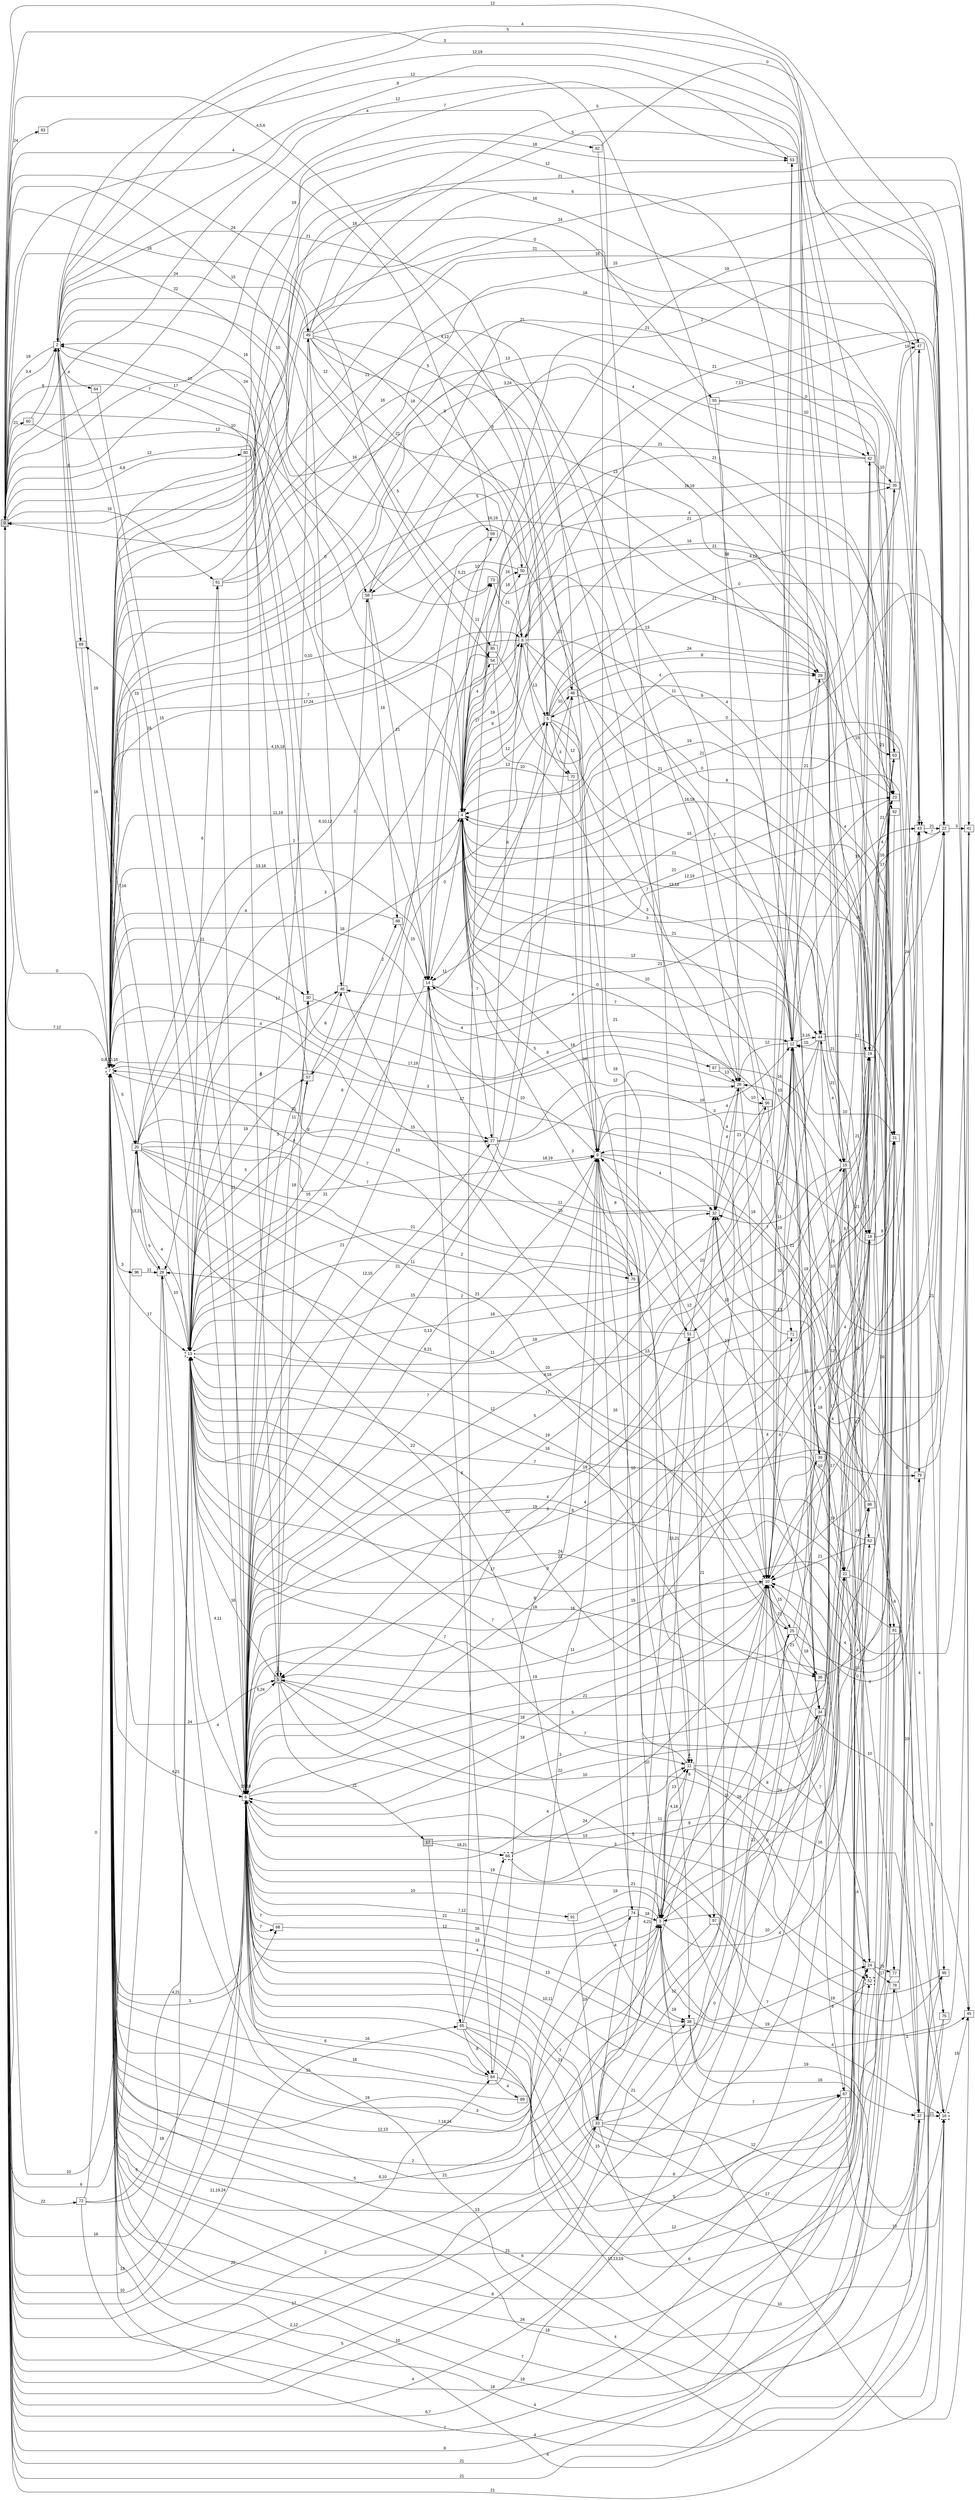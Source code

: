 digraph "NDFA" {
  rankdir=LR
  node [shape=box width=0.1 height=0.1 fontname=Arial]
  edge [fontname=Arial]
/* Estados */
 s0 [label="0" style="filled"] /* I:1 F:0 D:0 */
 s1 [label="1" style="filled"] /* I:1 F:0 D:0 */
 s2 [label="2" ] /* I:0 F:0 D:0 */
 s3 [label="3" ] /* I:0 F:0 D:0 */
 s4 [label="4" ] /* I:0 F:0 D:0 */
 s5 [label="5" ] /* I:0 F:0 D:0 */
 s6 [label="6" ] /* I:0 F:0 D:0 */
 s7 [label="7" style="bold,dashed"] /* I:0 F:1 D:0 */
 s8 [label="8" ] /* I:0 F:0 D:0 */
 s9 [label="9" ] /* I:0 F:0 D:0 */
 s10 [label="10" ] /* I:0 F:0 D:0 */
 s11 [label="11" ] /* I:0 F:0 D:0 */
 s12 [label="12" ] /* I:0 F:0 D:0 */
 s13 [label="13" style="bold,dashed"] /* I:0 F:1 D:0 */
 s14 [label="14" ] /* I:0 F:0 D:0 */
 s15 [label="15" ] /* I:0 F:0 D:0 */
 s16 [label="16" style="bold,dashed"] /* I:0 F:1 D:0 */
 s17 [label="17" style="filled"] /* I:1 F:0 D:0 */
 s18 [label="18" ] /* I:0 F:0 D:0 */
 s19 [label="19" ] /* I:0 F:0 D:0 */
 s20 [label="20" ] /* I:0 F:0 D:0 */
 s21 [label="21" ] /* I:0 F:0 D:0 */
 s22 [label="22" ] /* I:0 F:0 D:0 */
 s23 [label="23" ] /* I:0 F:0 D:0 */
 s24 [label="24" ] /* I:0 F:0 D:0 */
 s25 [label="25" ] /* I:0 F:0 D:0 */
 s26 [label="26" ] /* I:0 F:0 D:0 */
 s27 [label="27" ] /* I:0 F:0 D:0 */
 s28 [label="28" ] /* I:0 F:0 D:0 */
 s29 [label="29" ] /* I:0 F:0 D:0 */
 s30 [label="30" ] /* I:0 F:0 D:0 */
 s31 [label="31" ] /* I:0 F:0 D:0 */
 s32 [label="32" ] /* I:0 F:0 D:0 */
 s33 [label="33" ] /* I:0 F:0 D:0 */
 s34 [label="34" ] /* I:0 F:0 D:0 */
 s35 [label="35" ] /* I:0 F:0 D:0 */
 s36 [label="36" ] /* I:0 F:0 D:0 */
 s37 [label="37" ] /* I:0 F:0 D:0 */
 s38 [label="38" ] /* I:0 F:0 D:0 */
 s39 [label="39" ] /* I:0 F:0 D:0 */
 s41 [label="41" ] /* I:0 F:0 D:0 */
 s42 [label="42" ] /* I:0 F:0 D:0 */
 s43 [label="43" ] /* I:0 F:0 D:0 */
 s44 [label="44" ] /* I:0 F:0 D:0 */
 s45 [label="45" ] /* I:0 F:0 D:0 */
 s46 [label="46" ] /* I:0 F:0 D:0 */
 s47 [label="47" ] /* I:0 F:0 D:0 */
 s48 [label="48" ] /* I:0 F:0 D:0 */
 s49 [label="49" ] /* I:0 F:0 D:0 */
 s50 [label="50" ] /* I:0 F:0 D:0 */
 s51 [label="51" ] /* I:0 F:0 D:0 */
 s52 [label="52" style="bold,dashed"] /* I:0 F:1 D:0 */
 s53 [label="53" ] /* I:0 F:0 D:0 */
 s54 [label="54" ] /* I:0 F:0 D:0 */
 s55 [label="55" ] /* I:0 F:0 D:0 */
 s56 [label="56" ] /* I:0 F:0 D:0 */
 s57 [label="57" ] /* I:0 F:0 D:0 */
 s58 [label="58" ] /* I:0 F:0 D:0 */
 s59 [label="59" ] /* I:0 F:0 D:0 */
 s60 [label="60" ] /* I:0 F:0 D:0 */
 s61 [label="61" ] /* I:0 F:0 D:0 */
 s62 [label="62" ] /* I:0 F:0 D:0 */
 s63 [label="63" ] /* I:0 F:0 D:0 */
 s64 [label="64" ] /* I:0 F:0 D:0 */
 s65 [label="65" ] /* I:0 F:0 D:0 */
 s66 [label="66" style="bold,dashed"] /* I:0 F:1 D:0 */
 s67 [label="67" ] /* I:0 F:0 D:0 */
 s68 [label="68" ] /* I:0 F:0 D:0 */
 s69 [label="69" ] /* I:0 F:0 D:0 */
 s70 [label="70" ] /* I:0 F:0 D:0 */
 s71 [label="71" ] /* I:0 F:0 D:0 */
 s72 [label="72" ] /* I:0 F:0 D:0 */
 s73 [label="73" ] /* I:0 F:0 D:0 */
 s74 [label="74" ] /* I:0 F:0 D:0 */
 s75 [label="75" ] /* I:0 F:0 D:0 */
 s76 [label="76" ] /* I:0 F:0 D:0 */
 s77 [label="77" ] /* I:0 F:0 D:0 */
 s78 [label="78" ] /* I:0 F:0 D:0 */
 s79 [label="79" ] /* I:0 F:0 D:0 */
 s80 [label="80" ] /* I:0 F:0 D:0 */
 s81 [label="81" ] /* I:0 F:0 D:0 */
 s82 [label="82" ] /* I:0 F:0 D:0 */
 s83 [label="83" ] /* I:0 F:0 D:0 */
 s84 [label="84" ] /* I:0 F:0 D:0 */
 s85 [label="85" ] /* I:0 F:0 D:0 */
 s86 [label="86" ] /* I:0 F:0 D:0 */
 s87 [label="87" ] /* I:0 F:0 D:0 */
 s88 [label="88" ] /* I:0 F:0 D:0 */
 s89 [label="89" ] /* I:0 F:0 D:0 */
 s91 [label="91" ] /* I:0 F:0 D:0 */
 s92 [label="92" ] /* I:0 F:0 D:0 */
 s95 [label="95" ] /* I:0 F:0 D:0 */
 s96 [label="96" ] /* I:0 F:0 D:0 */
 s97 [label="97" ] /* I:0 F:0 D:0 */
/* Transiciones */
  s0 -> s2 [label="3,4"]
  s0 -> s3 [label="2"]
  s0 -> s5 [label="4,5,6"]
  s0 -> s6 [label="13"]
  s0 -> s7 [label="0"]
  s0 -> s13 [label="16"]
  s0 -> s20 [label="10"]
  s0 -> s21 [label="6,7"]
  s0 -> s25 [label="10"]
  s0 -> s33 [label="17"]
  s0 -> s38 [label="5"]
  s0 -> s42 [label="3"]
  s0 -> s49 [label="18"]
  s0 -> s53 [label="12"]
  s0 -> s54 [label="15"]
  s0 -> s55 [label="18"]
  s0 -> s58 [label="22"]
  s0 -> s60 [label="21"]
  s0 -> s61 [label="16"]
  s0 -> s62 [label="7"]
  s0 -> s65 [label="11,19,24"]
  s0 -> s72 [label="22"]
  s0 -> s80 [label="4,8"]
  s0 -> s82 [label="19"]
  s0 -> s83 [label="24"]
  s0 -> s84 [label="22"]
  s0 -> s85 [label="24"]
  s1 -> s1 [label="7"]
  s1 -> s13 [label="16"]
  s1 -> s16 [label="5"]
  s1 -> s17 [label="21"]
  s1 -> s24 [label="10"]
  s1 -> s30 [label="11"]
  s1 -> s34 [label="22"]
  s1 -> s57 [label="18"]
  s2 -> s0 [label="19"]
  s2 -> s4 [label="16"]
  s2 -> s8 [label="10"]
  s2 -> s9 [label="12"]
  s2 -> s13 [label="7,16"]
  s2 -> s19 [label="12,19"]
  s2 -> s20 [label="19"]
  s2 -> s22 [label="4"]
  s2 -> s30 [label="17"]
  s2 -> s64 [label="4"]
  s2 -> s69 [label="8"]
  s3 -> s3 [label="10"]
  s3 -> s6 [label="7,12"]
  s3 -> s7 [label="12,13"]
  s3 -> s9 [label="10"]
  s3 -> s11 [label="13"]
  s3 -> s19 [label="0"]
  s3 -> s24 [label="7"]
  s3 -> s34 [label="16"]
  s3 -> s35 [label="4"]
  s3 -> s38 [label="18"]
  s3 -> s51 [label="13,21"]
  s3 -> s67 [label="7"]
  s4 -> s2 [label="24"]
  s4 -> s7 [label="11,19"]
  s4 -> s8 [label="19"]
  s4 -> s9 [label="5"]
  s4 -> s11 [label="18"]
  s4 -> s12 [label="12"]
  s4 -> s13 [label="21"]
  s4 -> s18 [label="21"]
  s4 -> s26 [label="0"]
  s4 -> s27 [label="7"]
  s4 -> s29 [label="13"]
  s4 -> s31 [label="12,19"]
  s4 -> s35 [label="21"]
  s4 -> s38 [label="3"]
  s4 -> s54 [label="4"]
  s4 -> s57 [label="2"]
  s4 -> s59 [label="10"]
  s4 -> s63 [label="4"]
  s4 -> s73 [label="11"]
  s4 -> s79 [label="0"]
  s4 -> s81 [label="16,19"]
  s5 -> s4 [label="12"]
  s5 -> s9 [label="12"]
  s5 -> s11 [label="19"]
  s5 -> s18 [label="7"]
  s5 -> s22 [label="4,12"]
  s5 -> s29 [label="24"]
  s5 -> s43 [label="0"]
  s5 -> s46 [label="11"]
  s5 -> s48 [label="10"]
  s5 -> s70 [label="3"]
  s6 -> s0 [label="10"]
  s6 -> s1 [label="5,24"]
  s6 -> s2 [label="16"]
  s6 -> s5 [label="21"]
  s6 -> s6 [label="15,18"]
  s6 -> s7 [label="4,21"]
  s6 -> s9 [label="7"]
  s6 -> s10 [label="18"]
  s6 -> s12 [label="19"]
  s6 -> s13 [label="4"]
  s6 -> s16 [label="4"]
  s6 -> s18 [label="11"]
  s6 -> s19 [label="5"]
  s6 -> s23 [label="13"]
  s6 -> s27 [label="12,15"]
  s6 -> s30 [label="3"]
  s6 -> s45 [label="21"]
  s6 -> s48 [label="15"]
  s6 -> s49 [label="17"]
  s6 -> s67 [label="21"]
  s6 -> s68 [label="7"]
  s6 -> s84 [label="16"]
  s6 -> s91 [label="10"]
  s6 -> s97 [label="19"]
  s7 -> s0 [label="7,12"]
  s7 -> s1 [label="24"]
  s7 -> s3 [label="6,10"]
  s7 -> s4 [label="4,15,18"]
  s7 -> s6 [label="4,21"]
  s7 -> s7 [label="0,8,10,16"]
  s7 -> s8 [label="7"]
  s7 -> s10 [label="21"]
  s7 -> s12 [label="4"]
  s7 -> s13 [label="17"]
  s7 -> s15 [label="16,19"]
  s7 -> s19 [label="3,24"]
  s7 -> s20 [label="5"]
  s7 -> s22 [label="12"]
  s7 -> s24 [label="21"]
  s7 -> s27 [label="21"]
  s7 -> s30 [label="11"]
  s7 -> s37 [label="4"]
  s7 -> s41 [label="21"]
  s7 -> s42 [label="13"]
  s7 -> s43 [label="0"]
  s7 -> s51 [label="15"]
  s7 -> s68 [label="3"]
  s7 -> s78 [label="19"]
  s7 -> s87 [label="17,19"]
  s7 -> s96 [label="3"]
  s8 -> s4 [label="8"]
  s8 -> s5 [label="13"]
  s8 -> s7 [label="17,24"]
  s8 -> s10 [label="7"]
  s8 -> s12 [label="21"]
  s8 -> s22 [label="7,13"]
  s8 -> s39 [label="11"]
  s8 -> s63 [label="21"]
  s9 -> s6 [label="0,13"]
  s9 -> s7 [label="16"]
  s9 -> s10 [label="12"]
  s9 -> s12 [label="19"]
  s9 -> s14 [label="10"]
  s9 -> s21 [label="13"]
  s9 -> s32 [label="4"]
  s9 -> s37 [label="7"]
  s9 -> s43 [label="7"]
  s9 -> s74 [label="16"]
  s9 -> s76 [label="8"]
  s10 -> s1 [label="19"]
  s10 -> s6 [label="18"]
  s10 -> s7 [label="7,18,24"]
  s10 -> s12 [label="17"]
  s10 -> s13 [label="7"]
  s10 -> s18 [label="2"]
  s10 -> s23 [label="17"]
  s10 -> s25 [label="15"]
  s10 -> s28 [label="3"]
  s10 -> s36 [label="21"]
  s10 -> s45 [label="10"]
  s10 -> s53 [label="10"]
  s10 -> s71 [label="4"]
  s11 -> s3 [label="4,18"]
  s11 -> s11 [label="4"]
  s11 -> s14 [label="15"]
  s11 -> s16 [label="16"]
  s11 -> s18 [label="24"]
  s11 -> s21 [label="8"]
  s12 -> s1 [label="19"]
  s12 -> s7 [label="5,21"]
  s12 -> s10 [label="13"]
  s12 -> s14 [label="7"]
  s12 -> s26 [label="12"]
  s12 -> s29 [label="21"]
  s12 -> s31 [label="10"]
  s12 -> s34 [label="16"]
  s12 -> s39 [label="18"]
  s12 -> s43 [label="19"]
  s12 -> s44 [label="3,16"]
  s13 -> s6 [label="4,11"]
  s13 -> s10 [label="17"]
  s13 -> s11 [label="7"]
  s13 -> s15 [label="18"]
  s13 -> s19 [label="10"]
  s13 -> s21 [label="7"]
  s13 -> s31 [label="21"]
  s13 -> s32 [label="2"]
  s13 -> s46 [label="4"]
  s13 -> s56 [label="18"]
  s13 -> s57 [label="19"]
  s13 -> s61 [label="6"]
  s13 -> s69 [label="15"]
  s13 -> s76 [label="11"]
  s13 -> s79 [label="8"]
  s13 -> s88 [label="4"]
  s14 -> s4 [label="0"]
  s14 -> s6 [label="21"]
  s14 -> s7 [label="13,18"]
  s14 -> s13 [label="16"]
  s14 -> s23 [label="21"]
  s14 -> s84 [label="6"]
  s15 -> s3 [label="21"]
  s15 -> s6 [label="3"]
  s15 -> s7 [label="5"]
  s15 -> s18 [label="21"]
  s15 -> s19 [label="21"]
  s15 -> s24 [label="17"]
  s15 -> s32 [label="11"]
  s15 -> s42 [label="3"]
  s15 -> s44 [label="21"]
  s15 -> s58 [label="13"]
  s15 -> s62 [label="18"]
  s16 -> s6 [label="10,13,19"]
  s16 -> s45 [label="19"]
  s17 -> s52 [label="11"]
  s17 -> s65 [label="12"]
  s17 -> s66 [label="18,21"]
  s18 -> s1 [label="7"]
  s18 -> s3 [label="10"]
  s18 -> s6 [label="16"]
  s18 -> s23 [label="17"]
  s18 -> s31 [label="8"]
  s18 -> s63 [label="4"]
  s19 -> s0 [label="7"]
  s19 -> s4 [label="13,18"]
  s19 -> s12 [label="21"]
  s19 -> s14 [label="21"]
  s19 -> s22 [label="24"]
  s19 -> s23 [label="21"]
  s19 -> s51 [label="10"]
  s19 -> s81 [label="16"]
  s20 -> s4 [label="2"]
  s20 -> s5 [label="18"]
  s20 -> s8 [label="6,10,12"]
  s20 -> s9 [label="7"]
  s20 -> s10 [label="2"]
  s20 -> s13 [label="4"]
  s20 -> s22 [label="11"]
  s20 -> s25 [label="21"]
  s20 -> s27 [label="8"]
  s20 -> s28 [label="5"]
  s20 -> s34 [label="11"]
  s20 -> s36 [label="12"]
  s20 -> s38 [label="22"]
  s21 -> s6 [label="7"]
  s21 -> s9 [label="10"]
  s21 -> s16 [label="8"]
  s21 -> s52 [label="4"]
  s21 -> s77 [label="4"]
  s21 -> s86 [label="24"]
  s22 -> s0 [label="12"]
  s22 -> s4 [label="21"]
  s22 -> s10 [label="0"]
  s22 -> s14 [label="2"]
  s22 -> s26 [label="6"]
  s22 -> s32 [label="4"]
  s22 -> s41 [label="3"]
  s22 -> s43 [label="7"]
  s22 -> s44 [label="16"]
  s23 -> s4 [label="19"]
  s23 -> s6 [label="21"]
  s23 -> s7 [label="21"]
  s23 -> s10 [label="17"]
  s23 -> s12 [label="4"]
  s24 -> s0 [label="8"]
  s24 -> s10 [label="7"]
  s24 -> s12 [label="12"]
  s24 -> s13 [label="4"]
  s24 -> s77 [label="16"]
  s24 -> s78 [label="17"]
  s25 -> s3 [label="11"]
  s25 -> s10 [label="21"]
  s25 -> s13 [label="22"]
  s25 -> s15 [label="10"]
  s25 -> s36 [label="18"]
  s25 -> s47 [label="13"]
  s26 -> s0 [label="21"]
  s26 -> s7 [label="3"]
  s26 -> s10 [label="18"]
  s26 -> s32 [label="4"]
  s26 -> s56 [label="10"]
  s27 -> s8 [label="13"]
  s27 -> s9 [label="18,19"]
  s27 -> s22 [label="4"]
  s27 -> s26 [label="12"]
  s28 -> s0 [label="6"]
  s28 -> s7 [label="13,21"]
  s28 -> s13 [label="10"]
  s29 -> s6 [label="4,18"]
  s29 -> s7 [label="5"]
  s29 -> s23 [label="15"]
  s30 -> s0 [label="12"]
  s30 -> s44 [label="4"]
  s30 -> s56 [label="8"]
  s31 -> s0 [label="21"]
  s31 -> s5 [label="4"]
  s31 -> s7 [label="7"]
  s31 -> s8 [label="21"]
  s31 -> s75 [label="4"]
  s32 -> s0 [label="16"]
  s32 -> s3 [label="8"]
  s32 -> s7 [label="15"]
  s32 -> s26 [label="4"]
  s32 -> s37 [label="18"]
  s33 -> s0 [label="2,12"]
  s33 -> s7 [label="5"]
  s33 -> s11 [label="4,21"]
  s33 -> s22 [label="10"]
  s33 -> s26 [label="12"]
  s33 -> s37 [label="17"]
  s33 -> s39 [label="0"]
  s33 -> s51 [label="10"]
  s33 -> s63 [label="12"]
  s33 -> s74 [label="4"]
  s34 -> s6 [label="13"]
  s34 -> s7 [label="13"]
  s34 -> s19 [label="4"]
  s34 -> s32 [label="4"]
  s34 -> s67 [label="8"]
  s35 -> s4 [label="16,19"]
  s35 -> s6 [label="4"]
  s35 -> s47 [label="19"]
  s36 -> s6 [label="10,11"]
  s36 -> s31 [label="4"]
  s37 -> s6 [label="15"]
  s37 -> s7 [label="4"]
  s37 -> s14 [label="15"]
  s37 -> s16 [label="21"]
  s38 -> s6 [label="13"]
  s38 -> s16 [label="16"]
  s38 -> s37 [label="19"]
  s38 -> s41 [label="4"]
  s39 -> s0 [label="4"]
  s39 -> s4 [label="10"]
  s39 -> s6 [label="4"]
  s41 -> s4 [label="19"]
  s41 -> s6 [label="15"]
  s41 -> s7 [label="24"]
  s41 -> s9 [label="21"]
  s42 -> s14 [label="21"]
  s42 -> s35 [label="10"]
  s42 -> s58 [label="4"]
  s42 -> s92 [label="21"]
  s43 -> s2 [label="5"]
  s43 -> s7 [label="16"]
  s43 -> s22 [label="21"]
  s43 -> s43 [label="5"]
  s43 -> s95 [label="21"]
  s44 -> s4 [label="3"]
  s44 -> s6 [label="3"]
  s44 -> s9 [label="3"]
  s44 -> s12 [label="15"]
  s44 -> s15 [label="4"]
  s44 -> s21 [label="10"]
  s44 -> s31 [label="11"]
  s45 -> s4 [label="0"]
  s45 -> s6 [label="21"]
  s46 -> s2 [label="10"]
  s46 -> s13 [label="4"]
  s46 -> s43 [label="13"]
  s46 -> s58 [label="3"]
  s47 -> s4 [label="8"]
  s47 -> s7 [label="21"]
  s47 -> s10 [label="4"]
  s48 -> s2 [label="21"]
  s48 -> s14 [label="6"]
  s48 -> s19 [label="8"]
  s48 -> s29 [label="8"]
  s49 -> s2 [label="24"]
  s49 -> s5 [label="5"]
  s49 -> s18 [label="5"]
  s49 -> s34 [label="6"]
  s49 -> s44 [label="5"]
  s49 -> s46 [label="0"]
  s49 -> s48 [label="4,13"]
  s49 -> s50 [label="18"]
  s49 -> s59 [label="21"]
  s49 -> s70 [label="8"]
  s49 -> s73 [label="5"]
  s50 -> s7 [label="0,10"]
  s50 -> s23 [label="21"]
  s51 -> s2 [label="4"]
  s51 -> s28 [label="8,21"]
  s51 -> s32 [label="10"]
  s51 -> s97 [label="21"]
  s52 -> s3 [label="19"]
  s53 -> s0 [label="8"]
  s53 -> s6 [label="5"]
  s54 -> s12 [label="3"]
  s54 -> s28 [label="3"]
  s54 -> s50 [label="18"]
  s55 -> s23 [label="0"]
  s55 -> s26 [label="18"]
  s55 -> s31 [label="10"]
  s56 -> s0 [label="16"]
  s56 -> s32 [label="21"]
  s56 -> s71 [label="19"]
  s57 -> s0 [label="7"]
  s57 -> s13 [label="5"]
  s57 -> s46 [label="8"]
  s58 -> s14 [label="21"]
  s58 -> s23 [label="21"]
  s58 -> s26 [label="21"]
  s58 -> s88 [label="18"]
  s59 -> s0 [label="4"]
  s59 -> s13 [label="8"]
  s60 -> s2 [label="8"]
  s60 -> s14 [label="12"]
  s61 -> s6 [label="11"]
  s61 -> s22 [label="18"]
  s61 -> s45 [label="15"]
  s61 -> s47 [label="18"]
  s62 -> s10 [label="21"]
  s62 -> s13 [label="16"]
  s63 -> s4 [label="16"]
  s63 -> s6 [label="19"]
  s64 -> s6 [label="15"]
  s65 -> s24 [label="12"]
  s65 -> s42 [label="8"]
  s65 -> s66 [label="4"]
  s65 -> s84 [label="8"]
  s65 -> s85 [label="17"]
  s65 -> s86 [label="5"]
  s66 -> s11 [label="24"]
  s66 -> s86 [label="8"]
  s67 -> s7 [label="8"]
  s67 -> s13 [label="18"]
  s67 -> s16 [label="10"]
  s68 -> s3 [label="16"]
  s68 -> s6 [label="7"]
  s69 -> s7 [label="16"]
  s70 -> s4 [label="10"]
  s70 -> s9 [label="16"]
  s71 -> s6 [label="8"]
  s71 -> s7 [label="17"]
  s72 -> s6 [label="18"]
  s72 -> s7 [label="0"]
  s72 -> s13 [label="6"]
  s72 -> s19 [label="18"]
  s73 -> s0 [label="10"]
  s73 -> s8 [label="21"]
  s74 -> s3 [label="18"]
  s74 -> s6 [label="21"]
  s74 -> s7 [label="19"]
  s75 -> s0 [label="21"]
  s75 -> s7 [label="4"]
  s76 -> s7 [label="7"]
  s76 -> s13 [label="21"]
  s77 -> s7 [label="6"]
  s78 -> s37 [label="3"]
  s78 -> s43 [label="0"]
  s78 -> s79 [label="10"]
  s79 -> s4 [label="21"]
  s79 -> s75 [label="5"]
  s80 -> s1 [label="8"]
  s80 -> s53 [label="18"]
  s81 -> s0 [label="21"]
  s81 -> s7 [label="24"]
  s81 -> s13 [label="24"]
  s82 -> s47 [label="0"]
  s82 -> s74 [label="21"]
  s83 -> s12 [label="12"]
  s84 -> s9 [label="3"]
  s84 -> s28 [label="6"]
  s84 -> s52 [label="6"]
  s84 -> s89 [label="4"]
  s85 -> s29 [label="4"]
  s85 -> s50 [label="16"]
  s86 -> s4 [label="21"]
  s86 -> s12 [label="16"]
  s86 -> s13 [label="17"]
  s87 -> s15 [label="16"]
  s87 -> s26 [label="13"]
  s88 -> s7 [label="4"]
  s88 -> s14 [label="15"]
  s89 -> s7 [label="15"]
  s91 -> s3 [label="19"]
  s91 -> s33 [label="19"]
  s92 -> s10 [label="19"]
  s95 -> s6 [label="3"]
  s95 -> s7 [label="18"]
  s96 -> s28 [label="21"]
  s97 -> s7 [label="2"]
  s97 -> s95 [label="19"]
}
